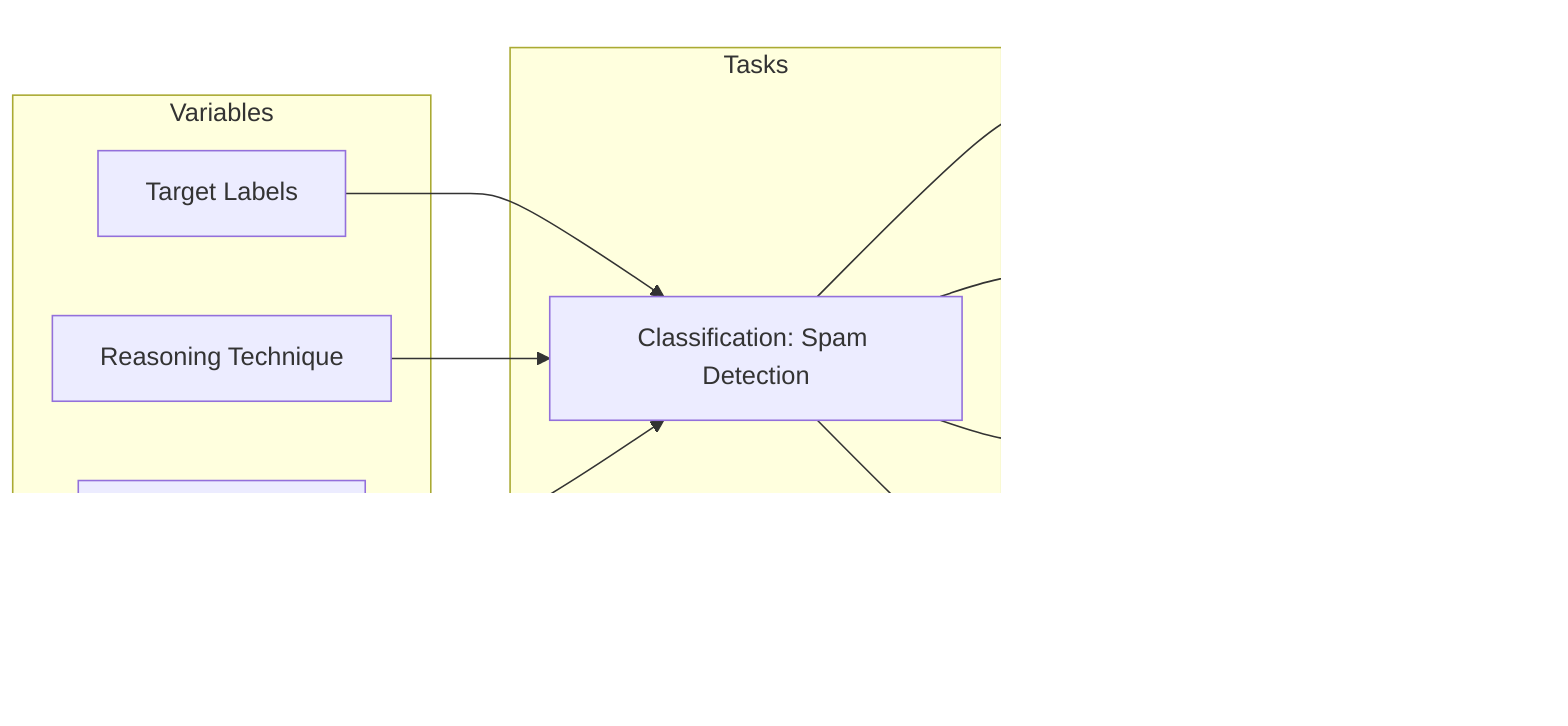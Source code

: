 flowchart LR
    subgraph Metrics
        Accuracy
        Precision
        FalsePositiveRate
        UnsureRate
    end

    subgraph Tasks
        Classification ---> Accuracy & Precision & FalsePositiveRate & UnsureRate
        Classification[Classification: Spam Detection]
    end

    subgraph Variables
        TargetLabels[Target Labels]
        TargetLabels --> Classification
        %% TargetLabels --> ThreeClass[ACCEPT, UNSURE, REJECT]
        %% TargetLabels --> SevenClass[ACCEPT, UNSURE, \nSPAM, IRRELEVANT, \nUNPROFESSIONAL, SCOPE, COMPLEX]
        %% ThreeClass & SevenClass --> Classification
        ReasoningTechnique[Reasoning Technique] --> Classification
        Examples[Use of Examples] --> Classification
    end